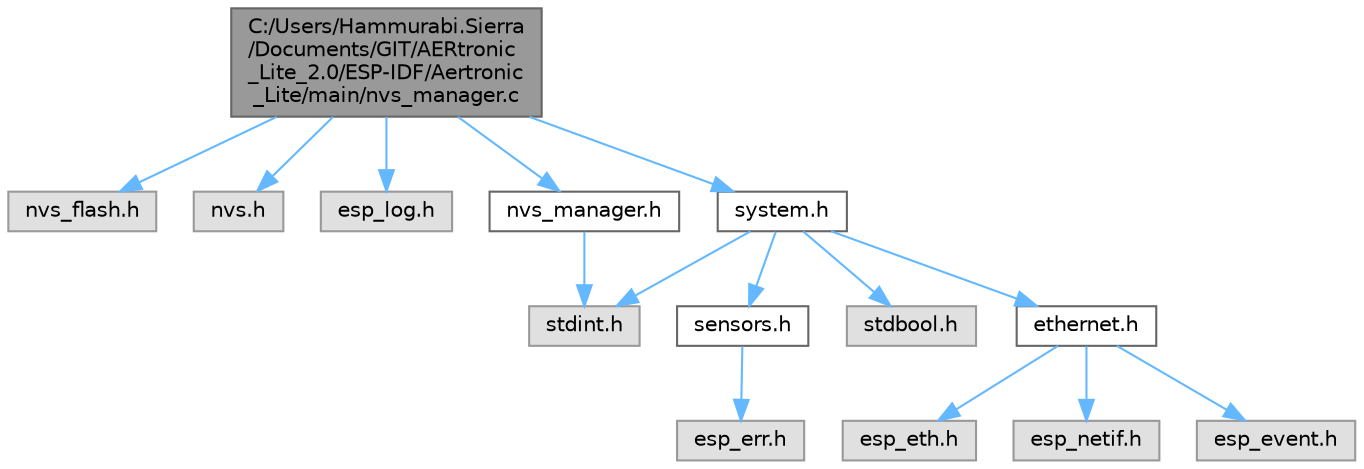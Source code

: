 digraph "C:/Users/Hammurabi.Sierra/Documents/GIT/AERtronic_Lite_2.0/ESP-IDF/Aertronic_Lite/main/nvs_manager.c"
{
 // LATEX_PDF_SIZE
  bgcolor="transparent";
  edge [fontname=Helvetica,fontsize=10,labelfontname=Helvetica,labelfontsize=10];
  node [fontname=Helvetica,fontsize=10,shape=box,height=0.2,width=0.4];
  Node1 [id="Node000001",label="C:/Users/Hammurabi.Sierra\l/Documents/GIT/AERtronic\l_Lite_2.0/ESP-IDF/Aertronic\l_Lite/main/nvs_manager.c",height=0.2,width=0.4,color="gray40", fillcolor="grey60", style="filled", fontcolor="black",tooltip=" "];
  Node1 -> Node2 [id="edge1_Node000001_Node000002",color="steelblue1",style="solid",tooltip=" "];
  Node2 [id="Node000002",label="nvs_flash.h",height=0.2,width=0.4,color="grey60", fillcolor="#E0E0E0", style="filled",tooltip=" "];
  Node1 -> Node3 [id="edge2_Node000001_Node000003",color="steelblue1",style="solid",tooltip=" "];
  Node3 [id="Node000003",label="nvs.h",height=0.2,width=0.4,color="grey60", fillcolor="#E0E0E0", style="filled",tooltip=" "];
  Node1 -> Node4 [id="edge3_Node000001_Node000004",color="steelblue1",style="solid",tooltip=" "];
  Node4 [id="Node000004",label="esp_log.h",height=0.2,width=0.4,color="grey60", fillcolor="#E0E0E0", style="filled",tooltip=" "];
  Node1 -> Node5 [id="edge4_Node000001_Node000005",color="steelblue1",style="solid",tooltip=" "];
  Node5 [id="Node000005",label="nvs_manager.h",height=0.2,width=0.4,color="grey40", fillcolor="white", style="filled",URL="$nvs__manager_8h.html",tooltip=" "];
  Node5 -> Node6 [id="edge5_Node000005_Node000006",color="steelblue1",style="solid",tooltip=" "];
  Node6 [id="Node000006",label="stdint.h",height=0.2,width=0.4,color="grey60", fillcolor="#E0E0E0", style="filled",tooltip=" "];
  Node1 -> Node7 [id="edge6_Node000001_Node000007",color="steelblue1",style="solid",tooltip=" "];
  Node7 [id="Node000007",label="system.h",height=0.2,width=0.4,color="grey40", fillcolor="white", style="filled",URL="$system_8h.html",tooltip=" "];
  Node7 -> Node6 [id="edge7_Node000007_Node000006",color="steelblue1",style="solid",tooltip=" "];
  Node7 -> Node8 [id="edge8_Node000007_Node000008",color="steelblue1",style="solid",tooltip=" "];
  Node8 [id="Node000008",label="sensors.h",height=0.2,width=0.4,color="grey40", fillcolor="white", style="filled",URL="$sensors_8h.html",tooltip=" "];
  Node8 -> Node9 [id="edge9_Node000008_Node000009",color="steelblue1",style="solid",tooltip=" "];
  Node9 [id="Node000009",label="esp_err.h",height=0.2,width=0.4,color="grey60", fillcolor="#E0E0E0", style="filled",tooltip=" "];
  Node7 -> Node10 [id="edge10_Node000007_Node000010",color="steelblue1",style="solid",tooltip=" "];
  Node10 [id="Node000010",label="stdbool.h",height=0.2,width=0.4,color="grey60", fillcolor="#E0E0E0", style="filled",tooltip=" "];
  Node7 -> Node11 [id="edge11_Node000007_Node000011",color="steelblue1",style="solid",tooltip=" "];
  Node11 [id="Node000011",label="ethernet.h",height=0.2,width=0.4,color="grey40", fillcolor="white", style="filled",URL="$ethernet_8h.html",tooltip=" "];
  Node11 -> Node12 [id="edge12_Node000011_Node000012",color="steelblue1",style="solid",tooltip=" "];
  Node12 [id="Node000012",label="esp_eth.h",height=0.2,width=0.4,color="grey60", fillcolor="#E0E0E0", style="filled",tooltip=" "];
  Node11 -> Node13 [id="edge13_Node000011_Node000013",color="steelblue1",style="solid",tooltip=" "];
  Node13 [id="Node000013",label="esp_netif.h",height=0.2,width=0.4,color="grey60", fillcolor="#E0E0E0", style="filled",tooltip=" "];
  Node11 -> Node14 [id="edge14_Node000011_Node000014",color="steelblue1",style="solid",tooltip=" "];
  Node14 [id="Node000014",label="esp_event.h",height=0.2,width=0.4,color="grey60", fillcolor="#E0E0E0", style="filled",tooltip=" "];
}
